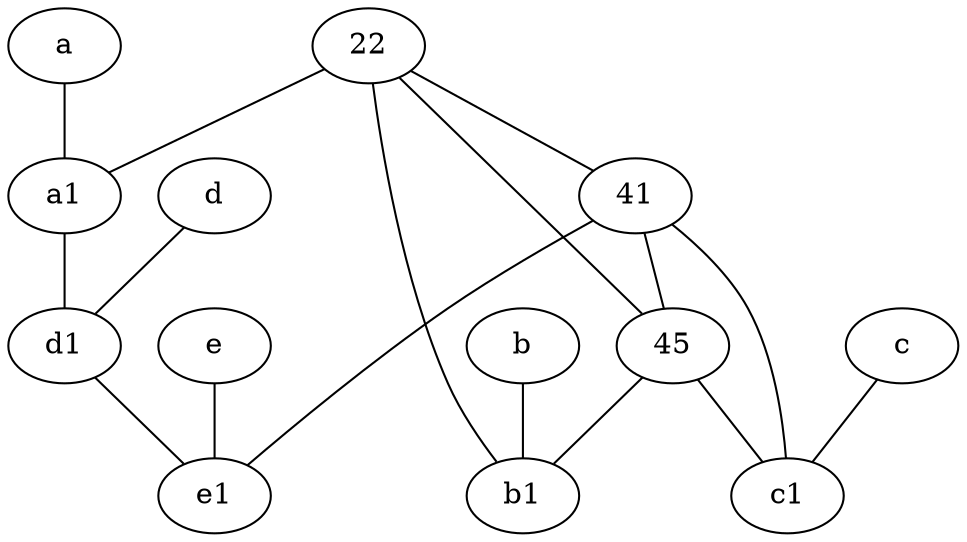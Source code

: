 graph {
	node [labelfontsize=50]
	b1 [labelfontsize=50 pos="9,4!"]
	c1 [labelfontsize=50 pos="4.5,3!"]
	e [labelfontsize=50 pos="7,9!"]
	b [labelfontsize=50 pos="10,4!"]
	a1 [labelfontsize=50 pos="8,3!"]
	41 [labelfontsize=50]
	d [labelfontsize=50 pos="2,5!"]
	d1 [labelfontsize=50 pos="3,5!"]
	a [labelfontsize=50 pos="8,2!"]
	22 [labelfontsize=50]
	c [labelfontsize=50 pos="4.5,2!"]
	45 [labelfontsize=50]
	e1 [labelfontsize=50 pos="7,7!"]
	a1 -- d1
	d -- d1
	41 -- e1
	22 -- b1
	22 -- 41
	41 -- c1
	a -- a1
	22 -- a1
	d1 -- e1
	22 -- 45
	e -- e1
	c -- c1
	45 -- b1
	b -- b1
	45 -- c1
	41 -- 45
}
